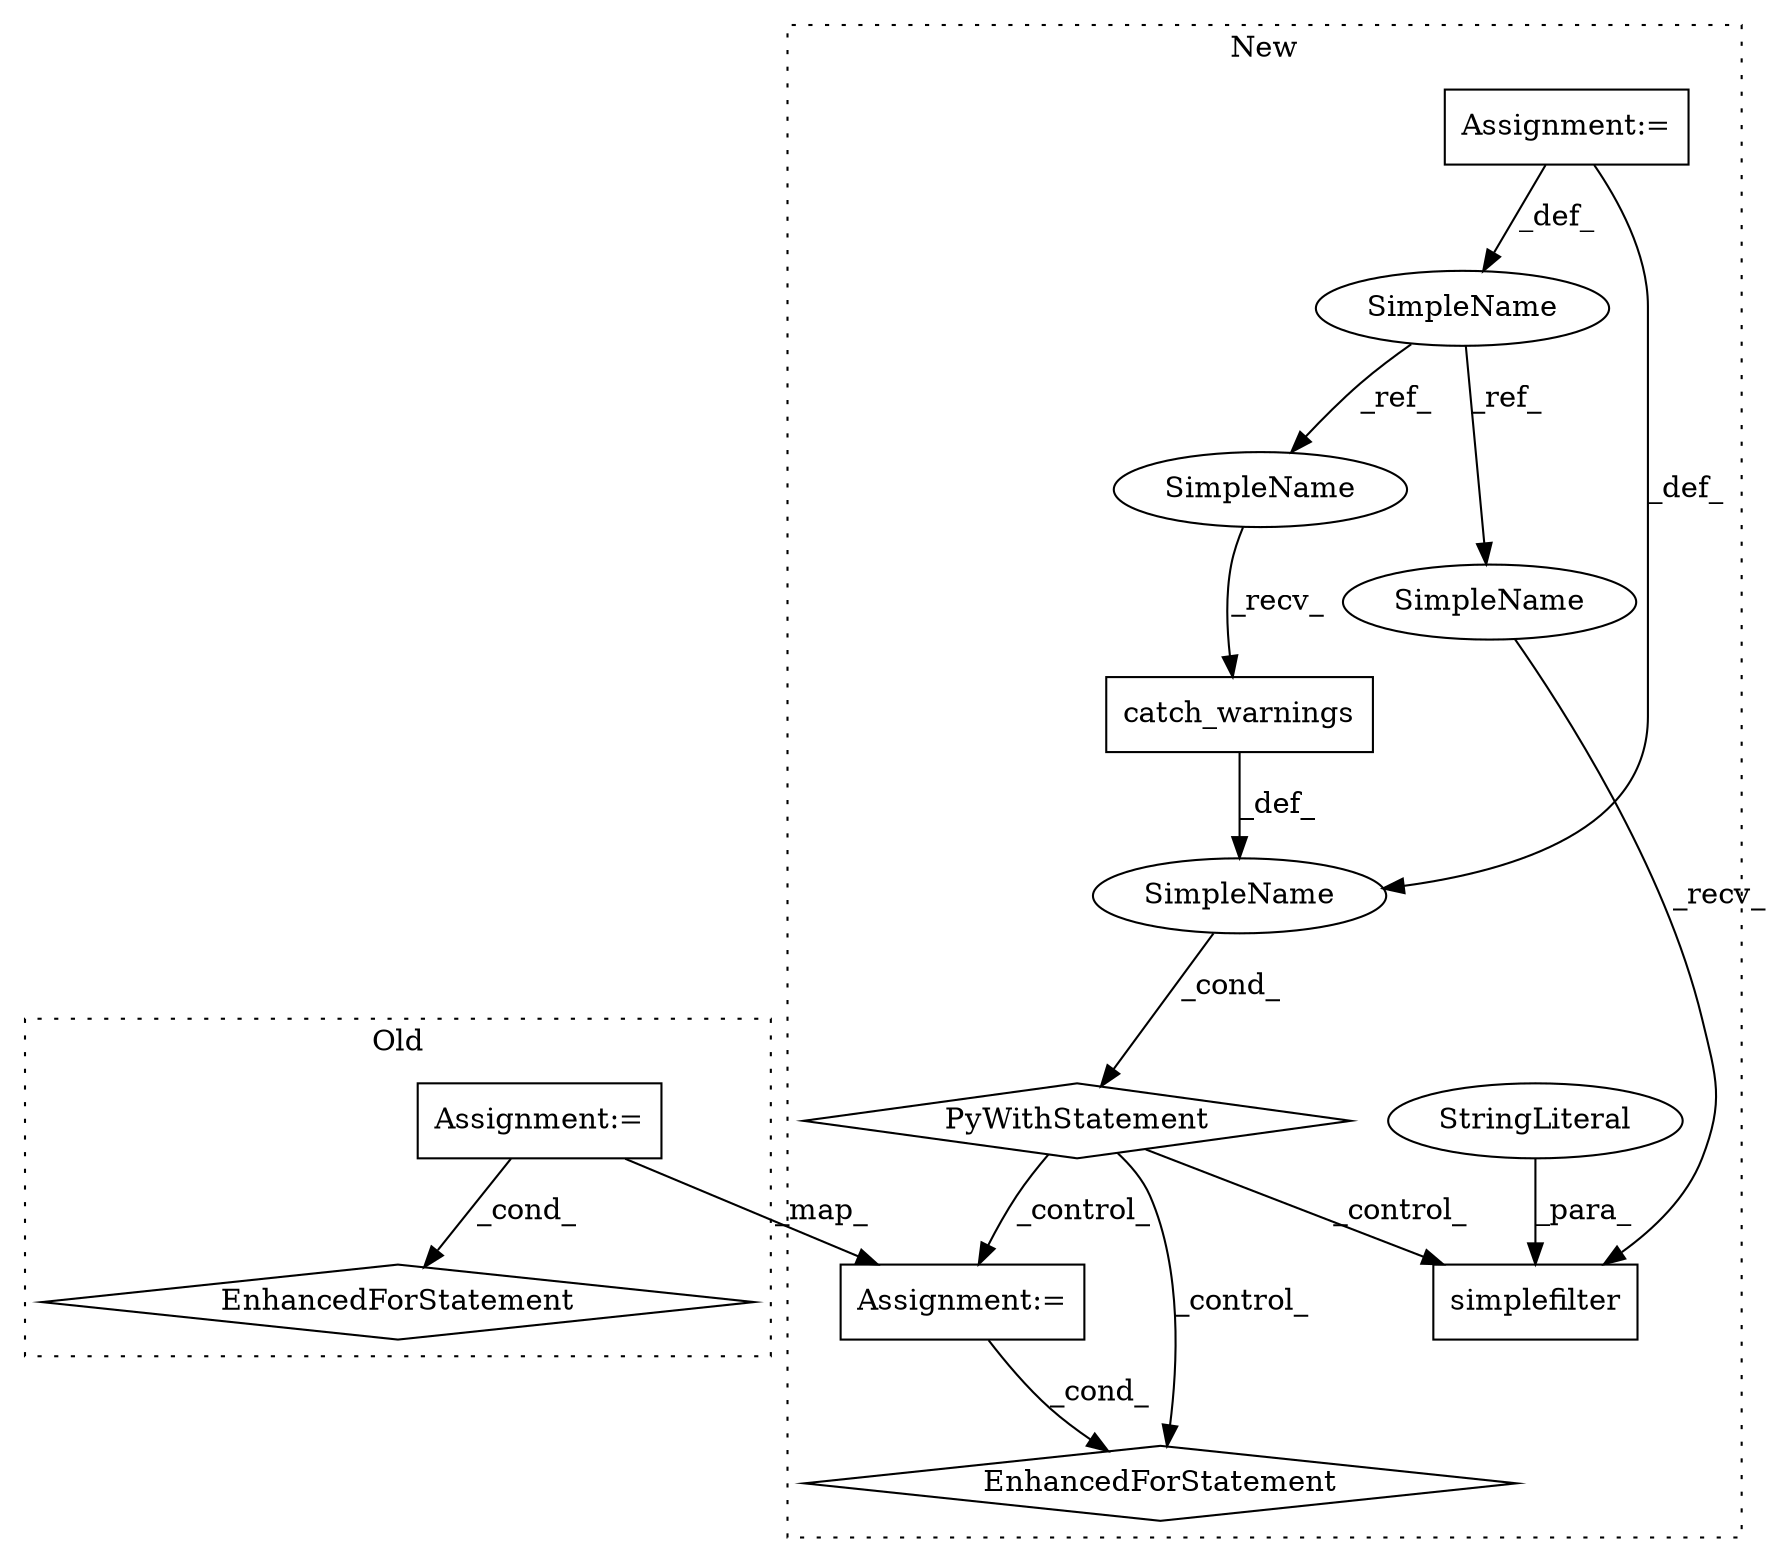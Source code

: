 digraph G {
subgraph cluster0 {
1 [label="EnhancedForStatement" a="70" s="5137,5213" l="53,2" shape="diamond"];
5 [label="Assignment:=" a="7" s="5128" l="1" shape="box"];
label = "Old";
style="dotted";
}
subgraph cluster1 {
2 [label="catch_warnings" a="32" s="5174" l="16" shape="box"];
3 [label="PyWithStatement" a="104" s="5155,5190" l="10,2" shape="diamond"];
4 [label="Assignment:=" a="7" s="5325" l="1" shape="box"];
6 [label="EnhancedForStatement" a="70" s="5336,5416" l="57,2" shape="diamond"];
7 [label="SimpleName" a="42" s="" l="" shape="ellipse"];
8 [label="Assignment:=" a="7" s="5083" l="8" shape="box"];
9 [label="simplefilter" a="32" s="5209,5254" l="13,1" shape="box"];
10 [label="SimpleName" a="42" s="5083" l="8" shape="ellipse"];
11 [label="StringLiteral" a="45" s="5222" l="8" shape="ellipse"];
12 [label="SimpleName" a="42" s="5200" l="8" shape="ellipse"];
13 [label="SimpleName" a="42" s="5165" l="8" shape="ellipse"];
label = "New";
style="dotted";
}
2 -> 7 [label="_def_"];
3 -> 9 [label="_control_"];
3 -> 4 [label="_control_"];
3 -> 6 [label="_control_"];
4 -> 6 [label="_cond_"];
5 -> 1 [label="_cond_"];
5 -> 4 [label="_map_"];
7 -> 3 [label="_cond_"];
8 -> 7 [label="_def_"];
8 -> 10 [label="_def_"];
10 -> 12 [label="_ref_"];
10 -> 13 [label="_ref_"];
11 -> 9 [label="_para_"];
12 -> 9 [label="_recv_"];
13 -> 2 [label="_recv_"];
}